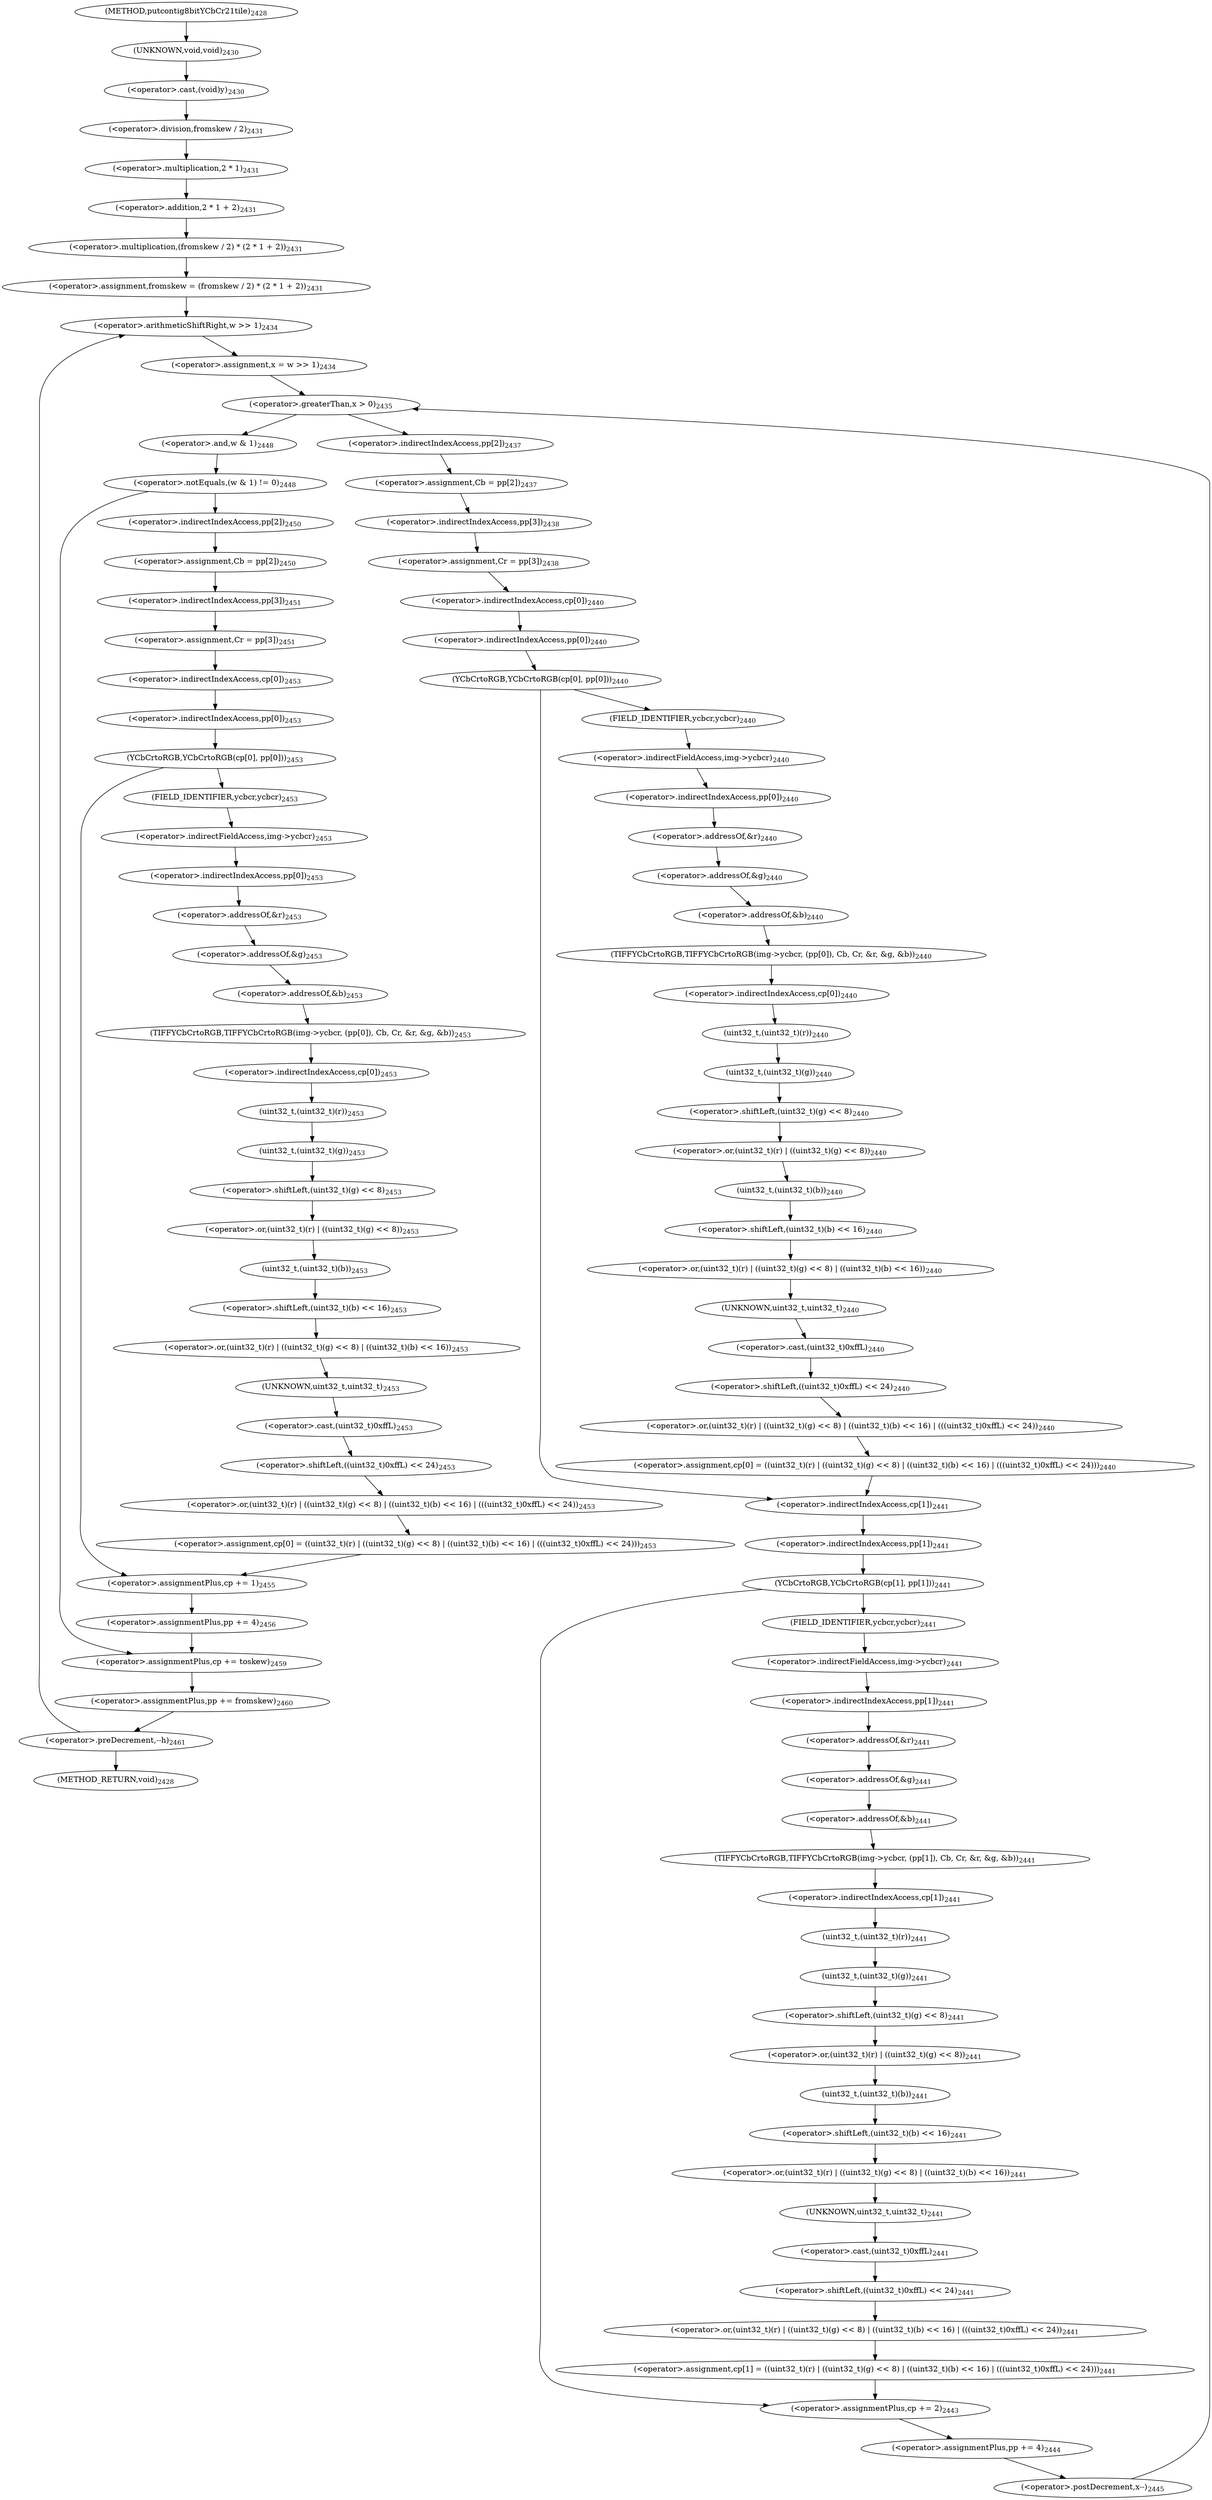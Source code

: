 digraph "putcontig8bitYCbCr21tile" {  
"59273" [label = <(&lt;operator&gt;.cast,(void)y)<SUB>2430</SUB>> ]
"59276" [label = <(&lt;operator&gt;.assignment,fromskew = (fromskew / 2) * (2 * 1 + 2))<SUB>2431</SUB>> ]
"59274" [label = <(UNKNOWN,void,void)<SUB>2430</SUB>> ]
"59278" [label = <(&lt;operator&gt;.multiplication,(fromskew / 2) * (2 * 1 + 2))<SUB>2431</SUB>> ]
"59497" [label = <(&lt;operator&gt;.preDecrement,--h)<SUB>2461</SUB>> ]
"59279" [label = <(&lt;operator&gt;.division,fromskew / 2)<SUB>2431</SUB>> ]
"59282" [label = <(&lt;operator&gt;.addition,2 * 1 + 2)<SUB>2431</SUB>> ]
"59289" [label = <(&lt;operator&gt;.assignment,x = w &gt;&gt; 1)<SUB>2434</SUB>> ]
"59491" [label = <(&lt;operator&gt;.assignmentPlus,cp += toskew)<SUB>2459</SUB>> ]
"59494" [label = <(&lt;operator&gt;.assignmentPlus,pp += fromskew)<SUB>2460</SUB>> ]
"59283" [label = <(&lt;operator&gt;.multiplication,2 * 1)<SUB>2431</SUB>> ]
"59291" [label = <(&lt;operator&gt;.arithmeticShiftRight,w &gt;&gt; 1)<SUB>2434</SUB>> ]
"59295" [label = <(&lt;operator&gt;.greaterThan,x &gt; 0)<SUB>2435</SUB>> ]
"59418" [label = <(&lt;operator&gt;.notEquals,(w &amp; 1) != 0)<SUB>2448</SUB>> ]
"59300" [label = <(&lt;operator&gt;.assignment,Cb = pp[2])<SUB>2437</SUB>> ]
"59306" [label = <(&lt;operator&gt;.assignment,Cr = pp[3])<SUB>2438</SUB>> ]
"59311" [label = <(YCbCrtoRGB,YCbCrtoRGB(cp[0], pp[0]))<SUB>2440</SUB>> ]
"59360" [label = <(YCbCrtoRGB,YCbCrtoRGB(cp[1], pp[1]))<SUB>2441</SUB>> ]
"59409" [label = <(&lt;operator&gt;.assignmentPlus,cp += 2)<SUB>2443</SUB>> ]
"59412" [label = <(&lt;operator&gt;.assignmentPlus,pp += 4)<SUB>2444</SUB>> ]
"59415" [label = <(&lt;operator&gt;.postDecrement,x--)<SUB>2445</SUB>> ]
"59419" [label = <(&lt;operator&gt;.and,w &amp; 1)<SUB>2448</SUB>> ]
"59425" [label = <(&lt;operator&gt;.assignment,Cb = pp[2])<SUB>2450</SUB>> ]
"59431" [label = <(&lt;operator&gt;.assignment,Cr = pp[3])<SUB>2451</SUB>> ]
"59436" [label = <(YCbCrtoRGB,YCbCrtoRGB(cp[0], pp[0]))<SUB>2453</SUB>> ]
"59485" [label = <(&lt;operator&gt;.assignmentPlus,cp += 1)<SUB>2455</SUB>> ]
"59488" [label = <(&lt;operator&gt;.assignmentPlus,pp += 4)<SUB>2456</SUB>> ]
"59302" [label = <(&lt;operator&gt;.indirectIndexAccess,pp[2])<SUB>2437</SUB>> ]
"59308" [label = <(&lt;operator&gt;.indirectIndexAccess,pp[3])<SUB>2438</SUB>> ]
"59312" [label = <(&lt;operator&gt;.indirectIndexAccess,cp[0])<SUB>2440</SUB>> ]
"59315" [label = <(&lt;operator&gt;.indirectIndexAccess,pp[0])<SUB>2440</SUB>> ]
"59361" [label = <(&lt;operator&gt;.indirectIndexAccess,cp[1])<SUB>2441</SUB>> ]
"59364" [label = <(&lt;operator&gt;.indirectIndexAccess,pp[1])<SUB>2441</SUB>> ]
"59427" [label = <(&lt;operator&gt;.indirectIndexAccess,pp[2])<SUB>2450</SUB>> ]
"59433" [label = <(&lt;operator&gt;.indirectIndexAccess,pp[3])<SUB>2451</SUB>> ]
"59437" [label = <(&lt;operator&gt;.indirectIndexAccess,cp[0])<SUB>2453</SUB>> ]
"59440" [label = <(&lt;operator&gt;.indirectIndexAccess,pp[0])<SUB>2453</SUB>> ]
"59323" [label = <(TIFFYCbCrtoRGB,TIFFYCbCrtoRGB(img-&gt;ycbcr, (pp[0]), Cb, Cr, &amp;r, &amp;g, &amp;b))<SUB>2440</SUB>> ]
"59338" [label = <(&lt;operator&gt;.assignment,cp[0] = ((uint32_t)(r) | ((uint32_t)(g) &lt;&lt; 8) | ((uint32_t)(b) &lt;&lt; 16) | (((uint32_t)0xffL) &lt;&lt; 24)))<SUB>2440</SUB>> ]
"59372" [label = <(TIFFYCbCrtoRGB,TIFFYCbCrtoRGB(img-&gt;ycbcr, (pp[1]), Cb, Cr, &amp;r, &amp;g, &amp;b))<SUB>2441</SUB>> ]
"59387" [label = <(&lt;operator&gt;.assignment,cp[1] = ((uint32_t)(r) | ((uint32_t)(g) &lt;&lt; 8) | ((uint32_t)(b) &lt;&lt; 16) | (((uint32_t)0xffL) &lt;&lt; 24)))<SUB>2441</SUB>> ]
"59448" [label = <(TIFFYCbCrtoRGB,TIFFYCbCrtoRGB(img-&gt;ycbcr, (pp[0]), Cb, Cr, &amp;r, &amp;g, &amp;b))<SUB>2453</SUB>> ]
"59463" [label = <(&lt;operator&gt;.assignment,cp[0] = ((uint32_t)(r) | ((uint32_t)(g) &lt;&lt; 8) | ((uint32_t)(b) &lt;&lt; 16) | (((uint32_t)0xffL) &lt;&lt; 24)))<SUB>2453</SUB>> ]
"59324" [label = <(&lt;operator&gt;.indirectFieldAccess,img-&gt;ycbcr)<SUB>2440</SUB>> ]
"59327" [label = <(&lt;operator&gt;.indirectIndexAccess,pp[0])<SUB>2440</SUB>> ]
"59332" [label = <(&lt;operator&gt;.addressOf,&amp;r)<SUB>2440</SUB>> ]
"59334" [label = <(&lt;operator&gt;.addressOf,&amp;g)<SUB>2440</SUB>> ]
"59336" [label = <(&lt;operator&gt;.addressOf,&amp;b)<SUB>2440</SUB>> ]
"59339" [label = <(&lt;operator&gt;.indirectIndexAccess,cp[0])<SUB>2440</SUB>> ]
"59342" [label = <(&lt;operator&gt;.or,(uint32_t)(r) | ((uint32_t)(g) &lt;&lt; 8) | ((uint32_t)(b) &lt;&lt; 16) | (((uint32_t)0xffL) &lt;&lt; 24))<SUB>2440</SUB>> ]
"59373" [label = <(&lt;operator&gt;.indirectFieldAccess,img-&gt;ycbcr)<SUB>2441</SUB>> ]
"59376" [label = <(&lt;operator&gt;.indirectIndexAccess,pp[1])<SUB>2441</SUB>> ]
"59381" [label = <(&lt;operator&gt;.addressOf,&amp;r)<SUB>2441</SUB>> ]
"59383" [label = <(&lt;operator&gt;.addressOf,&amp;g)<SUB>2441</SUB>> ]
"59385" [label = <(&lt;operator&gt;.addressOf,&amp;b)<SUB>2441</SUB>> ]
"59388" [label = <(&lt;operator&gt;.indirectIndexAccess,cp[1])<SUB>2441</SUB>> ]
"59391" [label = <(&lt;operator&gt;.or,(uint32_t)(r) | ((uint32_t)(g) &lt;&lt; 8) | ((uint32_t)(b) &lt;&lt; 16) | (((uint32_t)0xffL) &lt;&lt; 24))<SUB>2441</SUB>> ]
"59449" [label = <(&lt;operator&gt;.indirectFieldAccess,img-&gt;ycbcr)<SUB>2453</SUB>> ]
"59452" [label = <(&lt;operator&gt;.indirectIndexAccess,pp[0])<SUB>2453</SUB>> ]
"59457" [label = <(&lt;operator&gt;.addressOf,&amp;r)<SUB>2453</SUB>> ]
"59459" [label = <(&lt;operator&gt;.addressOf,&amp;g)<SUB>2453</SUB>> ]
"59461" [label = <(&lt;operator&gt;.addressOf,&amp;b)<SUB>2453</SUB>> ]
"59464" [label = <(&lt;operator&gt;.indirectIndexAccess,cp[0])<SUB>2453</SUB>> ]
"59467" [label = <(&lt;operator&gt;.or,(uint32_t)(r) | ((uint32_t)(g) &lt;&lt; 8) | ((uint32_t)(b) &lt;&lt; 16) | (((uint32_t)0xffL) &lt;&lt; 24))<SUB>2453</SUB>> ]
"59326" [label = <(FIELD_IDENTIFIER,ycbcr,ycbcr)<SUB>2440</SUB>> ]
"59343" [label = <(&lt;operator&gt;.or,(uint32_t)(r) | ((uint32_t)(g) &lt;&lt; 8) | ((uint32_t)(b) &lt;&lt; 16))<SUB>2440</SUB>> ]
"59355" [label = <(&lt;operator&gt;.shiftLeft,((uint32_t)0xffL) &lt;&lt; 24)<SUB>2440</SUB>> ]
"59375" [label = <(FIELD_IDENTIFIER,ycbcr,ycbcr)<SUB>2441</SUB>> ]
"59392" [label = <(&lt;operator&gt;.or,(uint32_t)(r) | ((uint32_t)(g) &lt;&lt; 8) | ((uint32_t)(b) &lt;&lt; 16))<SUB>2441</SUB>> ]
"59404" [label = <(&lt;operator&gt;.shiftLeft,((uint32_t)0xffL) &lt;&lt; 24)<SUB>2441</SUB>> ]
"59451" [label = <(FIELD_IDENTIFIER,ycbcr,ycbcr)<SUB>2453</SUB>> ]
"59468" [label = <(&lt;operator&gt;.or,(uint32_t)(r) | ((uint32_t)(g) &lt;&lt; 8) | ((uint32_t)(b) &lt;&lt; 16))<SUB>2453</SUB>> ]
"59480" [label = <(&lt;operator&gt;.shiftLeft,((uint32_t)0xffL) &lt;&lt; 24)<SUB>2453</SUB>> ]
"59344" [label = <(&lt;operator&gt;.or,(uint32_t)(r) | ((uint32_t)(g) &lt;&lt; 8))<SUB>2440</SUB>> ]
"59351" [label = <(&lt;operator&gt;.shiftLeft,(uint32_t)(b) &lt;&lt; 16)<SUB>2440</SUB>> ]
"59356" [label = <(&lt;operator&gt;.cast,(uint32_t)0xffL)<SUB>2440</SUB>> ]
"59393" [label = <(&lt;operator&gt;.or,(uint32_t)(r) | ((uint32_t)(g) &lt;&lt; 8))<SUB>2441</SUB>> ]
"59400" [label = <(&lt;operator&gt;.shiftLeft,(uint32_t)(b) &lt;&lt; 16)<SUB>2441</SUB>> ]
"59405" [label = <(&lt;operator&gt;.cast,(uint32_t)0xffL)<SUB>2441</SUB>> ]
"59469" [label = <(&lt;operator&gt;.or,(uint32_t)(r) | ((uint32_t)(g) &lt;&lt; 8))<SUB>2453</SUB>> ]
"59476" [label = <(&lt;operator&gt;.shiftLeft,(uint32_t)(b) &lt;&lt; 16)<SUB>2453</SUB>> ]
"59481" [label = <(&lt;operator&gt;.cast,(uint32_t)0xffL)<SUB>2453</SUB>> ]
"59345" [label = <(uint32_t,(uint32_t)(r))<SUB>2440</SUB>> ]
"59347" [label = <(&lt;operator&gt;.shiftLeft,(uint32_t)(g) &lt;&lt; 8)<SUB>2440</SUB>> ]
"59352" [label = <(uint32_t,(uint32_t)(b))<SUB>2440</SUB>> ]
"59357" [label = <(UNKNOWN,uint32_t,uint32_t)<SUB>2440</SUB>> ]
"59394" [label = <(uint32_t,(uint32_t)(r))<SUB>2441</SUB>> ]
"59396" [label = <(&lt;operator&gt;.shiftLeft,(uint32_t)(g) &lt;&lt; 8)<SUB>2441</SUB>> ]
"59401" [label = <(uint32_t,(uint32_t)(b))<SUB>2441</SUB>> ]
"59406" [label = <(UNKNOWN,uint32_t,uint32_t)<SUB>2441</SUB>> ]
"59470" [label = <(uint32_t,(uint32_t)(r))<SUB>2453</SUB>> ]
"59472" [label = <(&lt;operator&gt;.shiftLeft,(uint32_t)(g) &lt;&lt; 8)<SUB>2453</SUB>> ]
"59477" [label = <(uint32_t,(uint32_t)(b))<SUB>2453</SUB>> ]
"59482" [label = <(UNKNOWN,uint32_t,uint32_t)<SUB>2453</SUB>> ]
"59348" [label = <(uint32_t,(uint32_t)(g))<SUB>2440</SUB>> ]
"59397" [label = <(uint32_t,(uint32_t)(g))<SUB>2441</SUB>> ]
"59473" [label = <(uint32_t,(uint32_t)(g))<SUB>2453</SUB>> ]
"59262" [label = <(METHOD,putcontig8bitYCbCr21tile)<SUB>2428</SUB>> ]
"59499" [label = <(METHOD_RETURN,void)<SUB>2428</SUB>> ]
  "59273" -> "59279" 
  "59276" -> "59291" 
  "59274" -> "59273" 
  "59278" -> "59276" 
  "59497" -> "59499" 
  "59497" -> "59291" 
  "59279" -> "59283" 
  "59282" -> "59278" 
  "59289" -> "59295" 
  "59491" -> "59494" 
  "59494" -> "59497" 
  "59283" -> "59282" 
  "59291" -> "59289" 
  "59295" -> "59302" 
  "59295" -> "59419" 
  "59418" -> "59427" 
  "59418" -> "59491" 
  "59300" -> "59308" 
  "59306" -> "59312" 
  "59311" -> "59326" 
  "59311" -> "59361" 
  "59360" -> "59375" 
  "59360" -> "59409" 
  "59409" -> "59412" 
  "59412" -> "59415" 
  "59415" -> "59295" 
  "59419" -> "59418" 
  "59425" -> "59433" 
  "59431" -> "59437" 
  "59436" -> "59451" 
  "59436" -> "59485" 
  "59485" -> "59488" 
  "59488" -> "59491" 
  "59302" -> "59300" 
  "59308" -> "59306" 
  "59312" -> "59315" 
  "59315" -> "59311" 
  "59361" -> "59364" 
  "59364" -> "59360" 
  "59427" -> "59425" 
  "59433" -> "59431" 
  "59437" -> "59440" 
  "59440" -> "59436" 
  "59323" -> "59339" 
  "59338" -> "59361" 
  "59372" -> "59388" 
  "59387" -> "59409" 
  "59448" -> "59464" 
  "59463" -> "59485" 
  "59324" -> "59327" 
  "59327" -> "59332" 
  "59332" -> "59334" 
  "59334" -> "59336" 
  "59336" -> "59323" 
  "59339" -> "59345" 
  "59342" -> "59338" 
  "59373" -> "59376" 
  "59376" -> "59381" 
  "59381" -> "59383" 
  "59383" -> "59385" 
  "59385" -> "59372" 
  "59388" -> "59394" 
  "59391" -> "59387" 
  "59449" -> "59452" 
  "59452" -> "59457" 
  "59457" -> "59459" 
  "59459" -> "59461" 
  "59461" -> "59448" 
  "59464" -> "59470" 
  "59467" -> "59463" 
  "59326" -> "59324" 
  "59343" -> "59357" 
  "59355" -> "59342" 
  "59375" -> "59373" 
  "59392" -> "59406" 
  "59404" -> "59391" 
  "59451" -> "59449" 
  "59468" -> "59482" 
  "59480" -> "59467" 
  "59344" -> "59352" 
  "59351" -> "59343" 
  "59356" -> "59355" 
  "59393" -> "59401" 
  "59400" -> "59392" 
  "59405" -> "59404" 
  "59469" -> "59477" 
  "59476" -> "59468" 
  "59481" -> "59480" 
  "59345" -> "59348" 
  "59347" -> "59344" 
  "59352" -> "59351" 
  "59357" -> "59356" 
  "59394" -> "59397" 
  "59396" -> "59393" 
  "59401" -> "59400" 
  "59406" -> "59405" 
  "59470" -> "59473" 
  "59472" -> "59469" 
  "59477" -> "59476" 
  "59482" -> "59481" 
  "59348" -> "59347" 
  "59397" -> "59396" 
  "59473" -> "59472" 
  "59262" -> "59274" 
}
